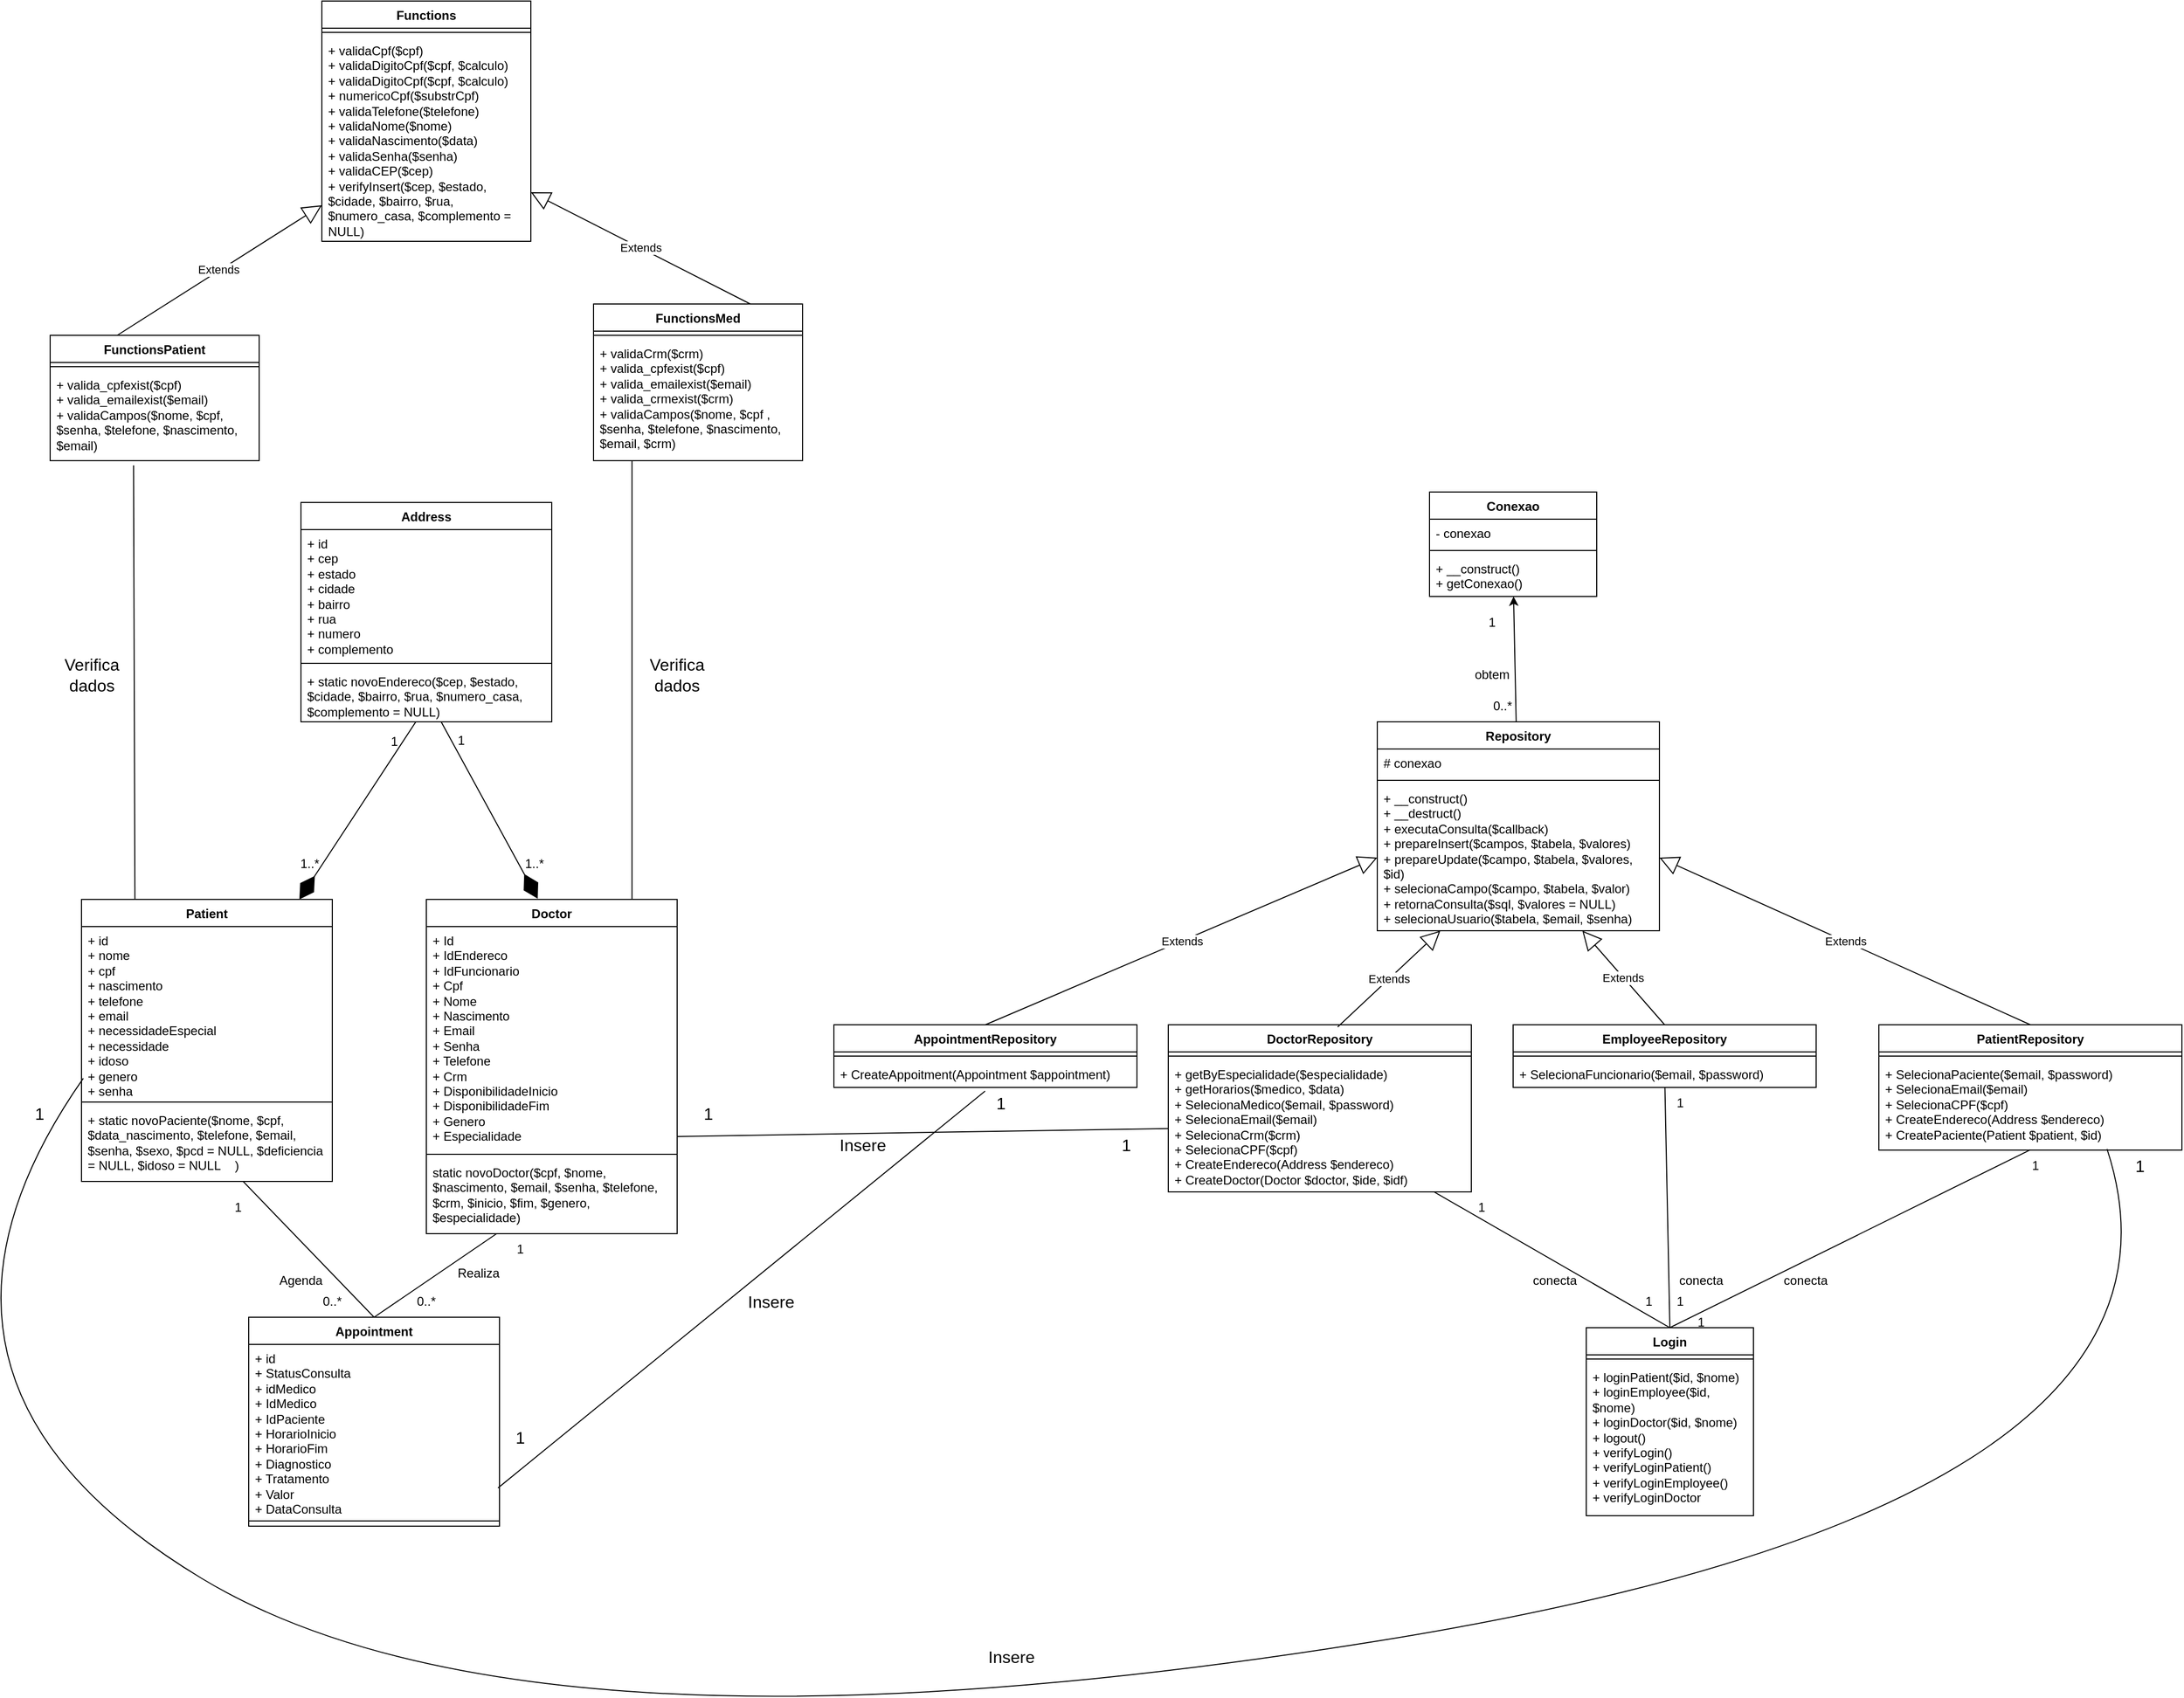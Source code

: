 <mxfile version="24.5.4" type="device">
  <diagram name="Página-1" id="TG7by3KHBy5GFRljhS72">
    <mxGraphModel dx="6633" dy="3576" grid="1" gridSize="10" guides="0" tooltips="1" connect="1" arrows="1" fold="1" page="1" pageScale="1" pageWidth="827" pageHeight="1169" math="0" shadow="0">
      <root>
        <mxCell id="0" />
        <mxCell id="1" parent="0" />
        <mxCell id="4RwAuD5VUIWNmplGEOjf-127" style="edgeStyle=none;rounded=0;orthogonalLoop=1;jettySize=auto;html=1;" parent="1" source="4RwAuD5VUIWNmplGEOjf-1" target="4RwAuD5VUIWNmplGEOjf-106" edge="1">
          <mxGeometry relative="1" as="geometry">
            <mxPoint x="-2040" y="-600" as="sourcePoint" />
          </mxGeometry>
        </mxCell>
        <mxCell id="4RwAuD5VUIWNmplGEOjf-1" value="Repository&lt;div&gt;&lt;br&gt;&lt;/div&gt;" style="swimlane;fontStyle=1;align=center;verticalAlign=top;childLayout=stackLayout;horizontal=1;startSize=26;horizontalStack=0;resizeParent=1;resizeParentMax=0;resizeLast=0;collapsible=1;marginBottom=0;whiteSpace=wrap;html=1;" parent="1" vertex="1">
          <mxGeometry x="-2170" y="-610" width="270" height="200" as="geometry" />
        </mxCell>
        <mxCell id="4RwAuD5VUIWNmplGEOjf-2" value="# conexao&lt;div&gt;&lt;br&gt;&lt;/div&gt;" style="text;strokeColor=none;fillColor=none;align=left;verticalAlign=top;spacingLeft=4;spacingRight=4;overflow=hidden;rotatable=0;points=[[0,0.5],[1,0.5]];portConstraint=eastwest;whiteSpace=wrap;html=1;" parent="4RwAuD5VUIWNmplGEOjf-1" vertex="1">
          <mxGeometry y="26" width="270" height="26" as="geometry" />
        </mxCell>
        <mxCell id="4RwAuD5VUIWNmplGEOjf-3" value="" style="line;strokeWidth=1;fillColor=none;align=left;verticalAlign=middle;spacingTop=-1;spacingLeft=3;spacingRight=3;rotatable=0;labelPosition=right;points=[];portConstraint=eastwest;strokeColor=inherit;" parent="4RwAuD5VUIWNmplGEOjf-1" vertex="1">
          <mxGeometry y="52" width="270" height="8" as="geometry" />
        </mxCell>
        <mxCell id="4RwAuD5VUIWNmplGEOjf-4" value="+ __construct()&lt;div&gt;+ __destruct()&lt;/div&gt;&lt;div&gt;+ executaConsulta($callback)&amp;nbsp;&lt;/div&gt;&lt;div&gt;+ prepareInsert($campos, $tabela, $valores)&lt;/div&gt;&lt;div&gt;+ prepareUpdate($campo, $tabela, $valores, $id)&lt;/div&gt;&lt;div&gt;+ selecionaCampo($campo, $tabela, $valor)&lt;/div&gt;&lt;div&gt;+ retornaConsulta($sql, $valores = NULL)&lt;/div&gt;&lt;div&gt;+ selecionaUsuario($tabela, $email, $senha)&lt;/div&gt;" style="text;strokeColor=none;fillColor=none;align=left;verticalAlign=top;spacingLeft=4;spacingRight=4;overflow=hidden;rotatable=0;points=[[0,0.5],[1,0.5]];portConstraint=eastwest;whiteSpace=wrap;html=1;" parent="4RwAuD5VUIWNmplGEOjf-1" vertex="1">
          <mxGeometry y="60" width="270" height="140" as="geometry" />
        </mxCell>
        <mxCell id="4RwAuD5VUIWNmplGEOjf-10" value="AppointmentRepository&lt;div&gt;&lt;br&gt;&lt;/div&gt;" style="swimlane;fontStyle=1;align=center;verticalAlign=top;childLayout=stackLayout;horizontal=1;startSize=26;horizontalStack=0;resizeParent=1;resizeParentMax=0;resizeLast=0;collapsible=1;marginBottom=0;whiteSpace=wrap;html=1;" parent="1" vertex="1">
          <mxGeometry x="-2690" y="-320" width="290" height="60" as="geometry" />
        </mxCell>
        <mxCell id="4RwAuD5VUIWNmplGEOjf-12" value="" style="line;strokeWidth=1;fillColor=none;align=left;verticalAlign=middle;spacingTop=-1;spacingLeft=3;spacingRight=3;rotatable=0;labelPosition=right;points=[];portConstraint=eastwest;strokeColor=inherit;" parent="4RwAuD5VUIWNmplGEOjf-10" vertex="1">
          <mxGeometry y="26" width="290" height="8" as="geometry" />
        </mxCell>
        <mxCell id="4RwAuD5VUIWNmplGEOjf-13" value="+ CreateAppoitment(Appointment $appointment)&lt;div&gt;&lt;br&gt;&lt;/div&gt;" style="text;strokeColor=none;fillColor=none;align=left;verticalAlign=top;spacingLeft=4;spacingRight=4;overflow=hidden;rotatable=0;points=[[0,0.5],[1,0.5]];portConstraint=eastwest;whiteSpace=wrap;html=1;" parent="4RwAuD5VUIWNmplGEOjf-10" vertex="1">
          <mxGeometry y="34" width="290" height="26" as="geometry" />
        </mxCell>
        <mxCell id="4RwAuD5VUIWNmplGEOjf-14" value="&lt;div&gt;DoctorRepository&lt;/div&gt;&lt;div&gt;&lt;br&gt;&lt;/div&gt;" style="swimlane;fontStyle=1;align=center;verticalAlign=top;childLayout=stackLayout;horizontal=1;startSize=26;horizontalStack=0;resizeParent=1;resizeParentMax=0;resizeLast=0;collapsible=1;marginBottom=0;whiteSpace=wrap;html=1;" parent="1" vertex="1">
          <mxGeometry x="-2370" y="-320" width="290" height="160" as="geometry" />
        </mxCell>
        <mxCell id="4RwAuD5VUIWNmplGEOjf-15" value="" style="line;strokeWidth=1;fillColor=none;align=left;verticalAlign=middle;spacingTop=-1;spacingLeft=3;spacingRight=3;rotatable=0;labelPosition=right;points=[];portConstraint=eastwest;strokeColor=inherit;" parent="4RwAuD5VUIWNmplGEOjf-14" vertex="1">
          <mxGeometry y="26" width="290" height="8" as="geometry" />
        </mxCell>
        <mxCell id="4RwAuD5VUIWNmplGEOjf-16" value="&lt;div&gt;+ getByEspecialidade($especialidade)&lt;/div&gt;&lt;div&gt;+ getHorarios($medico, $data)&lt;/div&gt;&lt;div&gt;+ SelecionaMedico($email, $password)&lt;/div&gt;&lt;div&gt;+ SelecionaEmail($email)&lt;/div&gt;&lt;div&gt;+ SelecionaCrm($crm)&lt;/div&gt;&lt;div&gt;+ SelecionaCPF($cpf)&lt;/div&gt;&lt;div&gt;+ CreateEndereco(Address $endereco)&lt;/div&gt;&lt;div&gt;+ CreateDoctor(Doctor $doctor, $ide, $idf)&lt;/div&gt;&lt;div&gt;&lt;br&gt;&lt;/div&gt;" style="text;strokeColor=none;fillColor=none;align=left;verticalAlign=top;spacingLeft=4;spacingRight=4;overflow=hidden;rotatable=0;points=[[0,0.5],[1,0.5]];portConstraint=eastwest;whiteSpace=wrap;html=1;" parent="4RwAuD5VUIWNmplGEOjf-14" vertex="1">
          <mxGeometry y="34" width="290" height="126" as="geometry" />
        </mxCell>
        <mxCell id="4RwAuD5VUIWNmplGEOjf-17" value="&lt;div&gt;EmployeeRepository&lt;/div&gt;&lt;div&gt;&lt;br&gt;&lt;/div&gt;" style="swimlane;fontStyle=1;align=center;verticalAlign=top;childLayout=stackLayout;horizontal=1;startSize=26;horizontalStack=0;resizeParent=1;resizeParentMax=0;resizeLast=0;collapsible=1;marginBottom=0;whiteSpace=wrap;html=1;" parent="1" vertex="1">
          <mxGeometry x="-2040" y="-320" width="290" height="60" as="geometry" />
        </mxCell>
        <mxCell id="4RwAuD5VUIWNmplGEOjf-18" value="" style="line;strokeWidth=1;fillColor=none;align=left;verticalAlign=middle;spacingTop=-1;spacingLeft=3;spacingRight=3;rotatable=0;labelPosition=right;points=[];portConstraint=eastwest;strokeColor=inherit;" parent="4RwAuD5VUIWNmplGEOjf-17" vertex="1">
          <mxGeometry y="26" width="290" height="8" as="geometry" />
        </mxCell>
        <mxCell id="4RwAuD5VUIWNmplGEOjf-19" value="&lt;div&gt;+ SelecionaFuncionario($email, $password)&lt;/div&gt;" style="text;strokeColor=none;fillColor=none;align=left;verticalAlign=top;spacingLeft=4;spacingRight=4;overflow=hidden;rotatable=0;points=[[0,0.5],[1,0.5]];portConstraint=eastwest;whiteSpace=wrap;html=1;" parent="4RwAuD5VUIWNmplGEOjf-17" vertex="1">
          <mxGeometry y="34" width="290" height="26" as="geometry" />
        </mxCell>
        <mxCell id="4RwAuD5VUIWNmplGEOjf-20" value="&lt;div&gt;PatientRepository&lt;/div&gt;" style="swimlane;fontStyle=1;align=center;verticalAlign=top;childLayout=stackLayout;horizontal=1;startSize=26;horizontalStack=0;resizeParent=1;resizeParentMax=0;resizeLast=0;collapsible=1;marginBottom=0;whiteSpace=wrap;html=1;" parent="1" vertex="1">
          <mxGeometry x="-1690" y="-320" width="290" height="120" as="geometry" />
        </mxCell>
        <mxCell id="4RwAuD5VUIWNmplGEOjf-21" value="" style="line;strokeWidth=1;fillColor=none;align=left;verticalAlign=middle;spacingTop=-1;spacingLeft=3;spacingRight=3;rotatable=0;labelPosition=right;points=[];portConstraint=eastwest;strokeColor=inherit;" parent="4RwAuD5VUIWNmplGEOjf-20" vertex="1">
          <mxGeometry y="26" width="290" height="8" as="geometry" />
        </mxCell>
        <mxCell id="4RwAuD5VUIWNmplGEOjf-22" value="&lt;div&gt;+ SelecionaPaciente($email, $password)&lt;/div&gt;&lt;div&gt;+ SelecionaEmail($email)&lt;/div&gt;&lt;div&gt;+ SelecionaCPF($cpf)&lt;/div&gt;&lt;div&gt;+ CreateEndereco(Address $endereco)&lt;/div&gt;&lt;div&gt;+ CreatePaciente(Patient $patient, $id)&lt;/div&gt;" style="text;strokeColor=none;fillColor=none;align=left;verticalAlign=top;spacingLeft=4;spacingRight=4;overflow=hidden;rotatable=0;points=[[0,0.5],[1,0.5]];portConstraint=eastwest;whiteSpace=wrap;html=1;" parent="4RwAuD5VUIWNmplGEOjf-20" vertex="1">
          <mxGeometry y="34" width="290" height="86" as="geometry" />
        </mxCell>
        <mxCell id="4RwAuD5VUIWNmplGEOjf-25" value="Extends" style="endArrow=block;endSize=16;endFill=0;html=1;rounded=0;entryX=0;entryY=0.5;entryDx=0;entryDy=0;exitX=0.5;exitY=0;exitDx=0;exitDy=0;" parent="1" source="4RwAuD5VUIWNmplGEOjf-10" target="4RwAuD5VUIWNmplGEOjf-4" edge="1">
          <mxGeometry width="160" relative="1" as="geometry">
            <mxPoint x="-3220" y="760" as="sourcePoint" />
            <mxPoint x="-3060" y="760" as="targetPoint" />
          </mxGeometry>
        </mxCell>
        <mxCell id="4RwAuD5VUIWNmplGEOjf-26" value="Extends" style="endArrow=block;endSize=16;endFill=0;html=1;rounded=0;exitX=0.559;exitY=0.013;exitDx=0;exitDy=0;exitPerimeter=0;" parent="1" source="4RwAuD5VUIWNmplGEOjf-14" target="4RwAuD5VUIWNmplGEOjf-4" edge="1">
          <mxGeometry width="160" relative="1" as="geometry">
            <mxPoint x="-2880" y="760" as="sourcePoint" />
            <mxPoint x="-2505" y="620" as="targetPoint" />
          </mxGeometry>
        </mxCell>
        <mxCell id="4RwAuD5VUIWNmplGEOjf-28" value="Extends" style="endArrow=block;endSize=16;endFill=0;html=1;rounded=0;exitX=0.5;exitY=0;exitDx=0;exitDy=0;" parent="1" source="4RwAuD5VUIWNmplGEOjf-17" target="4RwAuD5VUIWNmplGEOjf-4" edge="1">
          <mxGeometry width="160" relative="1" as="geometry">
            <mxPoint x="-1908.684" y="-320" as="sourcePoint" />
            <mxPoint x="-1792" y="-392" as="targetPoint" />
          </mxGeometry>
        </mxCell>
        <mxCell id="4RwAuD5VUIWNmplGEOjf-29" value="Extends" style="endArrow=block;endSize=16;endFill=0;html=1;rounded=0;exitX=0.5;exitY=0;exitDx=0;exitDy=0;entryX=1;entryY=0.5;entryDx=0;entryDy=0;" parent="1" source="4RwAuD5VUIWNmplGEOjf-20" target="4RwAuD5VUIWNmplGEOjf-4" edge="1">
          <mxGeometry width="160" relative="1" as="geometry">
            <mxPoint x="-2198" y="770" as="sourcePoint" />
            <mxPoint x="-2260" y="700" as="targetPoint" />
          </mxGeometry>
        </mxCell>
        <mxCell id="4RwAuD5VUIWNmplGEOjf-35" value="Address&lt;div&gt;&lt;br&gt;&lt;/div&gt;" style="swimlane;fontStyle=1;align=center;verticalAlign=top;childLayout=stackLayout;horizontal=1;startSize=26;horizontalStack=0;resizeParent=1;resizeParentMax=0;resizeLast=0;collapsible=1;marginBottom=0;whiteSpace=wrap;html=1;" parent="1" vertex="1">
          <mxGeometry x="-3200" y="-820" width="240" height="210" as="geometry" />
        </mxCell>
        <mxCell id="4RwAuD5VUIWNmplGEOjf-36" value="+ id&lt;div&gt;+ cep&lt;/div&gt;&lt;div&gt;+ estado&lt;/div&gt;&lt;div&gt;+ cidade&lt;/div&gt;&lt;div&gt;+ bairro&lt;/div&gt;&lt;div&gt;+ rua&lt;/div&gt;&lt;div&gt;+ numero&lt;/div&gt;&lt;div&gt;+ complemento&lt;/div&gt;" style="text;strokeColor=none;fillColor=none;align=left;verticalAlign=top;spacingLeft=4;spacingRight=4;overflow=hidden;rotatable=0;points=[[0,0.5],[1,0.5]];portConstraint=eastwest;whiteSpace=wrap;html=1;" parent="4RwAuD5VUIWNmplGEOjf-35" vertex="1">
          <mxGeometry y="26" width="240" height="124" as="geometry" />
        </mxCell>
        <mxCell id="4RwAuD5VUIWNmplGEOjf-37" value="" style="line;strokeWidth=1;fillColor=none;align=left;verticalAlign=middle;spacingTop=-1;spacingLeft=3;spacingRight=3;rotatable=0;labelPosition=right;points=[];portConstraint=eastwest;strokeColor=inherit;" parent="4RwAuD5VUIWNmplGEOjf-35" vertex="1">
          <mxGeometry y="150" width="240" height="8" as="geometry" />
        </mxCell>
        <mxCell id="4RwAuD5VUIWNmplGEOjf-38" value="+ static novoEndereco($cep, $estado, $cidade, $bairro, $rua, $numero_casa, $complemento = NULL)" style="text;strokeColor=none;fillColor=none;align=left;verticalAlign=top;spacingLeft=4;spacingRight=4;overflow=hidden;rotatable=0;points=[[0,0.5],[1,0.5]];portConstraint=eastwest;whiteSpace=wrap;html=1;" parent="4RwAuD5VUIWNmplGEOjf-35" vertex="1">
          <mxGeometry y="158" width="240" height="52" as="geometry" />
        </mxCell>
        <mxCell id="4RwAuD5VUIWNmplGEOjf-39" value="Appointment&lt;div&gt;&lt;br&gt;&lt;/div&gt;" style="swimlane;fontStyle=1;align=center;verticalAlign=top;childLayout=stackLayout;horizontal=1;startSize=26;horizontalStack=0;resizeParent=1;resizeParentMax=0;resizeLast=0;collapsible=1;marginBottom=0;whiteSpace=wrap;html=1;" parent="1" vertex="1">
          <mxGeometry x="-3250" y="-40" width="240" height="200" as="geometry" />
        </mxCell>
        <mxCell id="4RwAuD5VUIWNmplGEOjf-40" value="+ id&lt;div&gt;+ StatusConsulta&lt;/div&gt;&lt;div&gt;+ idMedico&lt;/div&gt;&lt;div&gt;+ IdMedico&lt;/div&gt;&lt;div&gt;+ IdPaciente&lt;/div&gt;&lt;div&gt;+ HorarioInicio&lt;/div&gt;&lt;div&gt;+ HorarioFim&lt;/div&gt;&lt;div&gt;+ Diagnostico&lt;/div&gt;&lt;div&gt;+ Tratamento&lt;/div&gt;&lt;div&gt;+ Valor&lt;/div&gt;&lt;div&gt;+ DataConsulta&lt;/div&gt;" style="text;strokeColor=none;fillColor=none;align=left;verticalAlign=top;spacingLeft=4;spacingRight=4;overflow=hidden;rotatable=0;points=[[0,0.5],[1,0.5]];portConstraint=eastwest;whiteSpace=wrap;html=1;" parent="4RwAuD5VUIWNmplGEOjf-39" vertex="1">
          <mxGeometry y="26" width="240" height="164" as="geometry" />
        </mxCell>
        <mxCell id="4RwAuD5VUIWNmplGEOjf-41" value="" style="line;strokeWidth=1;fillColor=none;align=left;verticalAlign=middle;spacingTop=-1;spacingLeft=3;spacingRight=3;rotatable=0;labelPosition=right;points=[];portConstraint=eastwest;strokeColor=inherit;" parent="4RwAuD5VUIWNmplGEOjf-39" vertex="1">
          <mxGeometry y="190" width="240" height="10" as="geometry" />
        </mxCell>
        <mxCell id="4RwAuD5VUIWNmplGEOjf-51" value="&lt;div&gt;Doctor&lt;/div&gt;" style="swimlane;fontStyle=1;align=center;verticalAlign=top;childLayout=stackLayout;horizontal=1;startSize=26;horizontalStack=0;resizeParent=1;resizeParentMax=0;resizeLast=0;collapsible=1;marginBottom=0;whiteSpace=wrap;html=1;" parent="1" vertex="1">
          <mxGeometry x="-3080" y="-440" width="240" height="320" as="geometry" />
        </mxCell>
        <mxCell id="4RwAuD5VUIWNmplGEOjf-52" value="&lt;div&gt;+ Id&lt;/div&gt;&lt;div&gt;+ IdEndereco&lt;/div&gt;&lt;div&gt;+ IdFuncionario&lt;/div&gt;&lt;div&gt;+ Cpf&lt;/div&gt;&lt;div&gt;+ Nome&lt;/div&gt;&lt;div&gt;+ Nascimento&lt;/div&gt;&lt;div&gt;+ Email&lt;/div&gt;&lt;div&gt;+ Senha&lt;/div&gt;&lt;div&gt;+ Telefone&lt;/div&gt;&lt;div&gt;+ Crm&lt;/div&gt;&lt;div&gt;+ DisponibilidadeInicio&lt;/div&gt;&lt;div&gt;+ DisponibilidadeFim&lt;/div&gt;&lt;div&gt;+ Genero&lt;/div&gt;&lt;div&gt;+ Especialidade&lt;/div&gt;" style="text;strokeColor=none;fillColor=none;align=left;verticalAlign=top;spacingLeft=4;spacingRight=4;overflow=hidden;rotatable=0;points=[[0,0.5],[1,0.5]];portConstraint=eastwest;whiteSpace=wrap;html=1;" parent="4RwAuD5VUIWNmplGEOjf-51" vertex="1">
          <mxGeometry y="26" width="240" height="214" as="geometry" />
        </mxCell>
        <mxCell id="4RwAuD5VUIWNmplGEOjf-53" value="" style="line;strokeWidth=1;fillColor=none;align=left;verticalAlign=middle;spacingTop=-1;spacingLeft=3;spacingRight=3;rotatable=0;labelPosition=right;points=[];portConstraint=eastwest;strokeColor=inherit;" parent="4RwAuD5VUIWNmplGEOjf-51" vertex="1">
          <mxGeometry y="240" width="240" height="8" as="geometry" />
        </mxCell>
        <mxCell id="4RwAuD5VUIWNmplGEOjf-54" value="static novoDoctor($cpf, $nome, $nascimento, $email, $senha, $telefone, $crm, $inicio, $fim, $genero, $especialidade)" style="text;strokeColor=none;fillColor=none;align=left;verticalAlign=top;spacingLeft=4;spacingRight=4;overflow=hidden;rotatable=0;points=[[0,0.5],[1,0.5]];portConstraint=eastwest;whiteSpace=wrap;html=1;" parent="4RwAuD5VUIWNmplGEOjf-51" vertex="1">
          <mxGeometry y="248" width="240" height="72" as="geometry" />
        </mxCell>
        <mxCell id="4RwAuD5VUIWNmplGEOjf-55" value="Functions&lt;div&gt;&lt;br&gt;&lt;/div&gt;" style="swimlane;fontStyle=1;align=center;verticalAlign=top;childLayout=stackLayout;horizontal=1;startSize=26;horizontalStack=0;resizeParent=1;resizeParentMax=0;resizeLast=0;collapsible=1;marginBottom=0;whiteSpace=wrap;html=1;" parent="1" vertex="1">
          <mxGeometry x="-3180" y="-1300" width="200" height="230" as="geometry" />
        </mxCell>
        <mxCell id="4RwAuD5VUIWNmplGEOjf-57" value="" style="line;strokeWidth=1;fillColor=none;align=left;verticalAlign=middle;spacingTop=-1;spacingLeft=3;spacingRight=3;rotatable=0;labelPosition=right;points=[];portConstraint=eastwest;strokeColor=inherit;" parent="4RwAuD5VUIWNmplGEOjf-55" vertex="1">
          <mxGeometry y="26" width="200" height="8" as="geometry" />
        </mxCell>
        <mxCell id="4RwAuD5VUIWNmplGEOjf-58" value="+ validaCpf($cpf)&lt;div&gt;+ validaDigitoCpf($cpf, $calculo)&lt;/div&gt;&lt;div&gt;+ validaDigitoCpf($cpf, $calculo)&lt;/div&gt;&lt;div&gt;+ numericoCpf($substrCpf)&lt;/div&gt;&lt;div&gt;+ validaTelefone($telefone)&lt;/div&gt;&lt;div&gt;+ validaNome($nome)&lt;/div&gt;&lt;div&gt;+ validaNascimento($data)&lt;/div&gt;&lt;div&gt;+ validaSenha($senha)&lt;/div&gt;&lt;div&gt;+ validaCEP($cep)&lt;/div&gt;&lt;div&gt;+ verifyInsert($cep, $estado, $cidade, $bairro, $rua, $numero_casa, $complemento = NULL)&lt;/div&gt;" style="text;strokeColor=none;fillColor=none;align=left;verticalAlign=top;spacingLeft=4;spacingRight=4;overflow=hidden;rotatable=0;points=[[0,0.5],[1,0.5]];portConstraint=eastwest;whiteSpace=wrap;html=1;" parent="4RwAuD5VUIWNmplGEOjf-55" vertex="1">
          <mxGeometry y="34" width="200" height="196" as="geometry" />
        </mxCell>
        <mxCell id="4RwAuD5VUIWNmplGEOjf-59" value="FunctionsMed&lt;div&gt;&lt;br&gt;&lt;/div&gt;" style="swimlane;fontStyle=1;align=center;verticalAlign=top;childLayout=stackLayout;horizontal=1;startSize=26;horizontalStack=0;resizeParent=1;resizeParentMax=0;resizeLast=0;collapsible=1;marginBottom=0;whiteSpace=wrap;html=1;" parent="1" vertex="1">
          <mxGeometry x="-2920" y="-1010" width="200" height="150" as="geometry" />
        </mxCell>
        <mxCell id="4RwAuD5VUIWNmplGEOjf-60" value="" style="line;strokeWidth=1;fillColor=none;align=left;verticalAlign=middle;spacingTop=-1;spacingLeft=3;spacingRight=3;rotatable=0;labelPosition=right;points=[];portConstraint=eastwest;strokeColor=inherit;" parent="4RwAuD5VUIWNmplGEOjf-59" vertex="1">
          <mxGeometry y="26" width="200" height="8" as="geometry" />
        </mxCell>
        <mxCell id="4RwAuD5VUIWNmplGEOjf-61" value="+ validaCrm($crm)&lt;div&gt;+ valida_cpfexist($cpf)&lt;/div&gt;&lt;div&gt;+ valida_emailexist($email)&lt;/div&gt;&lt;div&gt;+ valida_crmexist($crm)&lt;/div&gt;&lt;div&gt;+ validaCampos($nome, $cpf , $senha, $telefone, $nascimento, $email, $crm)&lt;/div&gt;" style="text;strokeColor=none;fillColor=none;align=left;verticalAlign=top;spacingLeft=4;spacingRight=4;overflow=hidden;rotatable=0;points=[[0,0.5],[1,0.5]];portConstraint=eastwest;whiteSpace=wrap;html=1;" parent="4RwAuD5VUIWNmplGEOjf-59" vertex="1">
          <mxGeometry y="34" width="200" height="116" as="geometry" />
        </mxCell>
        <mxCell id="4RwAuD5VUIWNmplGEOjf-62" value="&lt;div&gt;FunctionsPatient&lt;/div&gt;&lt;div&gt;&lt;br&gt;&lt;/div&gt;" style="swimlane;fontStyle=1;align=center;verticalAlign=top;childLayout=stackLayout;horizontal=1;startSize=26;horizontalStack=0;resizeParent=1;resizeParentMax=0;resizeLast=0;collapsible=1;marginBottom=0;whiteSpace=wrap;html=1;" parent="1" vertex="1">
          <mxGeometry x="-3440" y="-980" width="200" height="120" as="geometry" />
        </mxCell>
        <mxCell id="4RwAuD5VUIWNmplGEOjf-63" value="" style="line;strokeWidth=1;fillColor=none;align=left;verticalAlign=middle;spacingTop=-1;spacingLeft=3;spacingRight=3;rotatable=0;labelPosition=right;points=[];portConstraint=eastwest;strokeColor=inherit;" parent="4RwAuD5VUIWNmplGEOjf-62" vertex="1">
          <mxGeometry y="26" width="200" height="8" as="geometry" />
        </mxCell>
        <mxCell id="4RwAuD5VUIWNmplGEOjf-64" value="+ valida_cpfexist($cpf)&lt;div&gt;+ valida_emailexist($email)&lt;/div&gt;&lt;div&gt;+ validaCampos($nome, $cpf, $senha, $telefone, $nascimento, $email)&lt;/div&gt;" style="text;strokeColor=none;fillColor=none;align=left;verticalAlign=top;spacingLeft=4;spacingRight=4;overflow=hidden;rotatable=0;points=[[0,0.5],[1,0.5]];portConstraint=eastwest;whiteSpace=wrap;html=1;" parent="4RwAuD5VUIWNmplGEOjf-62" vertex="1">
          <mxGeometry y="34" width="200" height="86" as="geometry" />
        </mxCell>
        <mxCell id="4RwAuD5VUIWNmplGEOjf-65" value="Extends" style="endArrow=block;endSize=16;endFill=0;html=1;rounded=0;exitX=0.75;exitY=0;exitDx=0;exitDy=0;" parent="1" source="4RwAuD5VUIWNmplGEOjf-59" target="4RwAuD5VUIWNmplGEOjf-58" edge="1">
          <mxGeometry width="160" relative="1" as="geometry">
            <mxPoint x="-2060" y="-70" as="sourcePoint" />
            <mxPoint x="-2940" y="-1190" as="targetPoint" />
          </mxGeometry>
        </mxCell>
        <mxCell id="4RwAuD5VUIWNmplGEOjf-66" value="Extends" style="endArrow=block;endSize=16;endFill=0;html=1;rounded=0;exitX=0.321;exitY=0;exitDx=0;exitDy=0;exitPerimeter=0;" parent="1" source="4RwAuD5VUIWNmplGEOjf-62" target="4RwAuD5VUIWNmplGEOjf-58" edge="1">
          <mxGeometry x="-0.003" y="1" width="160" relative="1" as="geometry">
            <mxPoint x="-1810" y="-90" as="sourcePoint" />
            <mxPoint x="-1856" y="-140" as="targetPoint" />
            <mxPoint as="offset" />
          </mxGeometry>
        </mxCell>
        <mxCell id="4RwAuD5VUIWNmplGEOjf-67" value="Login&lt;div&gt;&lt;br&gt;&lt;/div&gt;" style="swimlane;fontStyle=1;align=center;verticalAlign=top;childLayout=stackLayout;horizontal=1;startSize=26;horizontalStack=0;resizeParent=1;resizeParentMax=0;resizeLast=0;collapsible=1;marginBottom=0;whiteSpace=wrap;html=1;" parent="1" vertex="1">
          <mxGeometry x="-1970" y="-30" width="160" height="180" as="geometry" />
        </mxCell>
        <mxCell id="4RwAuD5VUIWNmplGEOjf-69" value="" style="line;strokeWidth=1;fillColor=none;align=left;verticalAlign=middle;spacingTop=-1;spacingLeft=3;spacingRight=3;rotatable=0;labelPosition=right;points=[];portConstraint=eastwest;strokeColor=inherit;" parent="4RwAuD5VUIWNmplGEOjf-67" vertex="1">
          <mxGeometry y="26" width="160" height="8" as="geometry" />
        </mxCell>
        <mxCell id="4RwAuD5VUIWNmplGEOjf-70" value="+ loginPatient($id, $nome)&lt;div&gt;+ loginEmployee($id, $nome)&lt;/div&gt;&lt;div&gt;+ loginDoctor($id, $nome)&lt;/div&gt;&lt;div&gt;+ logout()&lt;/div&gt;&lt;div&gt;+ verifyLogin()&lt;/div&gt;&lt;div&gt;+ verifyLoginPatient()&lt;/div&gt;&lt;div&gt;+ verifyLoginEmployee()&lt;/div&gt;&lt;div&gt;+ verifyLoginDoctor&lt;/div&gt;" style="text;strokeColor=none;fillColor=none;align=left;verticalAlign=top;spacingLeft=4;spacingRight=4;overflow=hidden;rotatable=0;points=[[0,0.5],[1,0.5]];portConstraint=eastwest;whiteSpace=wrap;html=1;" parent="4RwAuD5VUIWNmplGEOjf-67" vertex="1">
          <mxGeometry y="34" width="160" height="146" as="geometry" />
        </mxCell>
        <mxCell id="4RwAuD5VUIWNmplGEOjf-72" value="&lt;div&gt;Patient&lt;/div&gt;" style="swimlane;fontStyle=1;align=center;verticalAlign=top;childLayout=stackLayout;horizontal=1;startSize=26;horizontalStack=0;resizeParent=1;resizeParentMax=0;resizeLast=0;collapsible=1;marginBottom=0;whiteSpace=wrap;html=1;" parent="1" vertex="1">
          <mxGeometry x="-3410" y="-440" width="240" height="270" as="geometry" />
        </mxCell>
        <mxCell id="4RwAuD5VUIWNmplGEOjf-73" value="+ id&lt;div&gt;+ nome&lt;/div&gt;&lt;div&gt;+ cpf&lt;/div&gt;&lt;div&gt;+ nascimento&lt;/div&gt;&lt;div&gt;+ telefone&lt;/div&gt;&lt;div&gt;+ email&lt;/div&gt;&lt;div&gt;+ necessidadeEspecial&lt;/div&gt;&lt;div&gt;+ necessidade&lt;/div&gt;&lt;div&gt;+ idoso&lt;/div&gt;&lt;div&gt;+ genero&lt;/div&gt;&lt;div&gt;+ senha&lt;/div&gt;" style="text;strokeColor=none;fillColor=none;align=left;verticalAlign=top;spacingLeft=4;spacingRight=4;overflow=hidden;rotatable=0;points=[[0,0.5],[1,0.5]];portConstraint=eastwest;whiteSpace=wrap;html=1;" parent="4RwAuD5VUIWNmplGEOjf-72" vertex="1">
          <mxGeometry y="26" width="240" height="164" as="geometry" />
        </mxCell>
        <mxCell id="4RwAuD5VUIWNmplGEOjf-74" value="" style="line;strokeWidth=1;fillColor=none;align=left;verticalAlign=middle;spacingTop=-1;spacingLeft=3;spacingRight=3;rotatable=0;labelPosition=right;points=[];portConstraint=eastwest;strokeColor=inherit;" parent="4RwAuD5VUIWNmplGEOjf-72" vertex="1">
          <mxGeometry y="190" width="240" height="8" as="geometry" />
        </mxCell>
        <mxCell id="4RwAuD5VUIWNmplGEOjf-75" value="+ static novoPaciente($nome, $cpf, $data_nascimento, $telefone, $email, $senha, $sexo, $pcd = NULL, $deficiencia = NULL, $idoso = NULL&amp;nbsp; &amp;nbsp; )" style="text;strokeColor=none;fillColor=none;align=left;verticalAlign=top;spacingLeft=4;spacingRight=4;overflow=hidden;rotatable=0;points=[[0,0.5],[1,0.5]];portConstraint=eastwest;whiteSpace=wrap;html=1;" parent="4RwAuD5VUIWNmplGEOjf-72" vertex="1">
          <mxGeometry y="198" width="240" height="72" as="geometry" />
        </mxCell>
        <mxCell id="4RwAuD5VUIWNmplGEOjf-91" value="" style="endArrow=diamondThin;endFill=1;endSize=24;html=1;rounded=0;exitX=0.458;exitY=1;exitDx=0;exitDy=0;exitPerimeter=0;" parent="1" source="4RwAuD5VUIWNmplGEOjf-38" target="4RwAuD5VUIWNmplGEOjf-72" edge="1">
          <mxGeometry width="160" relative="1" as="geometry">
            <mxPoint x="-3080" y="-510" as="sourcePoint" />
            <mxPoint x="-2920" y="-510" as="targetPoint" />
          </mxGeometry>
        </mxCell>
        <mxCell id="4RwAuD5VUIWNmplGEOjf-93" value="" style="endArrow=diamondThin;endFill=1;endSize=24;html=1;rounded=0;entryX=0.444;entryY=-0.002;entryDx=0;entryDy=0;entryPerimeter=0;" parent="1" source="4RwAuD5VUIWNmplGEOjf-38" target="4RwAuD5VUIWNmplGEOjf-51" edge="1">
          <mxGeometry width="160" relative="1" as="geometry">
            <mxPoint x="-2882" y="-630" as="sourcePoint" />
            <mxPoint x="-3010" y="-460" as="targetPoint" />
          </mxGeometry>
        </mxCell>
        <mxCell id="4RwAuD5VUIWNmplGEOjf-103" value="Conexao" style="swimlane;fontStyle=1;align=center;verticalAlign=top;childLayout=stackLayout;horizontal=1;startSize=26;horizontalStack=0;resizeParent=1;resizeParentMax=0;resizeLast=0;collapsible=1;marginBottom=0;whiteSpace=wrap;html=1;" parent="1" vertex="1">
          <mxGeometry x="-2120" y="-830" width="160" height="100" as="geometry" />
        </mxCell>
        <mxCell id="4RwAuD5VUIWNmplGEOjf-104" value="- conexao" style="text;strokeColor=none;fillColor=none;align=left;verticalAlign=top;spacingLeft=4;spacingRight=4;overflow=hidden;rotatable=0;points=[[0,0.5],[1,0.5]];portConstraint=eastwest;whiteSpace=wrap;html=1;" parent="4RwAuD5VUIWNmplGEOjf-103" vertex="1">
          <mxGeometry y="26" width="160" height="26" as="geometry" />
        </mxCell>
        <mxCell id="4RwAuD5VUIWNmplGEOjf-105" value="" style="line;strokeWidth=1;fillColor=none;align=left;verticalAlign=middle;spacingTop=-1;spacingLeft=3;spacingRight=3;rotatable=0;labelPosition=right;points=[];portConstraint=eastwest;strokeColor=inherit;" parent="4RwAuD5VUIWNmplGEOjf-103" vertex="1">
          <mxGeometry y="52" width="160" height="8" as="geometry" />
        </mxCell>
        <mxCell id="4RwAuD5VUIWNmplGEOjf-106" value="+ __construct()&lt;div&gt;+ getConexao()&lt;/div&gt;" style="text;strokeColor=none;fillColor=none;align=left;verticalAlign=top;spacingLeft=4;spacingRight=4;overflow=hidden;rotatable=0;points=[[0,0.5],[1,0.5]];portConstraint=eastwest;whiteSpace=wrap;html=1;" parent="4RwAuD5VUIWNmplGEOjf-103" vertex="1">
          <mxGeometry y="60" width="160" height="40" as="geometry" />
        </mxCell>
        <mxCell id="4RwAuD5VUIWNmplGEOjf-107" value="1" style="text;html=1;align=center;verticalAlign=middle;resizable=0;points=[];autosize=1;strokeColor=none;fillColor=none;" parent="1" vertex="1">
          <mxGeometry x="-3126" y="-606" width="30" height="30" as="geometry" />
        </mxCell>
        <mxCell id="4RwAuD5VUIWNmplGEOjf-109" value="1" style="text;html=1;align=center;verticalAlign=middle;resizable=0;points=[];autosize=1;strokeColor=none;fillColor=none;" parent="1" vertex="1">
          <mxGeometry x="-3062" y="-607" width="30" height="30" as="geometry" />
        </mxCell>
        <mxCell id="4RwAuD5VUIWNmplGEOjf-110" value="1..*" style="text;html=1;align=center;verticalAlign=middle;resizable=0;points=[];autosize=1;strokeColor=none;fillColor=none;" parent="1" vertex="1">
          <mxGeometry x="-2997" y="-489" width="40" height="30" as="geometry" />
        </mxCell>
        <mxCell id="4RwAuD5VUIWNmplGEOjf-111" value="1..*" style="text;html=1;align=center;verticalAlign=middle;resizable=0;points=[];autosize=1;strokeColor=none;fillColor=none;" parent="1" vertex="1">
          <mxGeometry x="-3212" y="-489" width="40" height="30" as="geometry" />
        </mxCell>
        <mxCell id="4RwAuD5VUIWNmplGEOjf-115" value="" style="endArrow=none;html=1;rounded=0;exitX=0.5;exitY=0;exitDx=0;exitDy=0;" parent="1" source="4RwAuD5VUIWNmplGEOjf-39" target="4RwAuD5VUIWNmplGEOjf-75" edge="1">
          <mxGeometry width="50" height="50" relative="1" as="geometry">
            <mxPoint x="-3330" y="-80" as="sourcePoint" />
            <mxPoint x="-3280" y="-130" as="targetPoint" />
          </mxGeometry>
        </mxCell>
        <mxCell id="4RwAuD5VUIWNmplGEOjf-116" value="" style="endArrow=none;html=1;rounded=0;exitX=0.5;exitY=0;exitDx=0;exitDy=0;" parent="1" source="4RwAuD5VUIWNmplGEOjf-39" target="4RwAuD5VUIWNmplGEOjf-54" edge="1">
          <mxGeometry width="50" height="50" relative="1" as="geometry">
            <mxPoint x="-3000" y="-70" as="sourcePoint" />
            <mxPoint x="-2950" y="-120" as="targetPoint" />
          </mxGeometry>
        </mxCell>
        <mxCell id="4RwAuD5VUIWNmplGEOjf-118" value="Agenda" style="text;html=1;align=center;verticalAlign=middle;whiteSpace=wrap;rounded=0;" parent="1" vertex="1">
          <mxGeometry x="-3230" y="-90" width="60" height="30" as="geometry" />
        </mxCell>
        <mxCell id="4RwAuD5VUIWNmplGEOjf-120" value="Realiza&lt;div&gt;&lt;br&gt;&lt;/div&gt;" style="text;html=1;align=center;verticalAlign=middle;whiteSpace=wrap;rounded=0;" parent="1" vertex="1">
          <mxGeometry x="-3060" y="-90" width="60" height="30" as="geometry" />
        </mxCell>
        <mxCell id="4RwAuD5VUIWNmplGEOjf-121" value="1" style="text;html=1;align=center;verticalAlign=middle;whiteSpace=wrap;rounded=0;" parent="1" vertex="1">
          <mxGeometry x="-3290" y="-160" width="60" height="30" as="geometry" />
        </mxCell>
        <mxCell id="4RwAuD5VUIWNmplGEOjf-122" value="1" style="text;html=1;align=center;verticalAlign=middle;whiteSpace=wrap;rounded=0;" parent="1" vertex="1">
          <mxGeometry x="-3020" y="-120" width="60" height="30" as="geometry" />
        </mxCell>
        <mxCell id="4RwAuD5VUIWNmplGEOjf-123" value="0..*" style="text;html=1;align=center;verticalAlign=middle;whiteSpace=wrap;rounded=0;" parent="1" vertex="1">
          <mxGeometry x="-3200" y="-70" width="60" height="30" as="geometry" />
        </mxCell>
        <mxCell id="4RwAuD5VUIWNmplGEOjf-125" value="0..*" style="text;html=1;align=center;verticalAlign=middle;whiteSpace=wrap;rounded=0;" parent="1" vertex="1">
          <mxGeometry x="-3110" y="-70" width="60" height="30" as="geometry" />
        </mxCell>
        <mxCell id="4RwAuD5VUIWNmplGEOjf-128" value="obtem" style="text;html=1;align=center;verticalAlign=middle;whiteSpace=wrap;rounded=0;" parent="1" vertex="1">
          <mxGeometry x="-2090" y="-670" width="60" height="30" as="geometry" />
        </mxCell>
        <mxCell id="4RwAuD5VUIWNmplGEOjf-129" value="1" style="text;html=1;align=center;verticalAlign=middle;whiteSpace=wrap;rounded=0;" parent="1" vertex="1">
          <mxGeometry x="-2090" y="-720" width="60" height="30" as="geometry" />
        </mxCell>
        <mxCell id="4RwAuD5VUIWNmplGEOjf-131" value="0..*" style="text;html=1;align=center;verticalAlign=middle;whiteSpace=wrap;rounded=0;" parent="1" vertex="1">
          <mxGeometry x="-2080" y="-640" width="60" height="30" as="geometry" />
        </mxCell>
        <mxCell id="4RwAuD5VUIWNmplGEOjf-133" value="" style="endArrow=none;html=1;rounded=0;exitX=0.5;exitY=0;exitDx=0;exitDy=0;" parent="1" source="4RwAuD5VUIWNmplGEOjf-67" target="4RwAuD5VUIWNmplGEOjf-16" edge="1">
          <mxGeometry width="50" height="50" relative="1" as="geometry">
            <mxPoint x="-2010" y="-160" as="sourcePoint" />
            <mxPoint x="-1960" y="-210" as="targetPoint" />
          </mxGeometry>
        </mxCell>
        <mxCell id="4RwAuD5VUIWNmplGEOjf-134" value="" style="endArrow=none;html=1;rounded=0;exitX=0.5;exitY=0;exitDx=0;exitDy=0;" parent="1" source="4RwAuD5VUIWNmplGEOjf-67" target="4RwAuD5VUIWNmplGEOjf-19" edge="1">
          <mxGeometry width="50" height="50" relative="1" as="geometry">
            <mxPoint x="-1690" y="-90" as="sourcePoint" />
            <mxPoint x="-1885.267" y="-260" as="targetPoint" />
          </mxGeometry>
        </mxCell>
        <mxCell id="4RwAuD5VUIWNmplGEOjf-135" value="" style="endArrow=none;html=1;rounded=0;entryX=0.5;entryY=0.996;entryDx=0;entryDy=0;entryPerimeter=0;exitX=0.5;exitY=0;exitDx=0;exitDy=0;" parent="1" source="4RwAuD5VUIWNmplGEOjf-67" target="4RwAuD5VUIWNmplGEOjf-22" edge="1">
          <mxGeometry width="50" height="50" relative="1" as="geometry">
            <mxPoint x="-1880" y="-20" as="sourcePoint" />
            <mxPoint x="-1875" y="-250" as="targetPoint" />
          </mxGeometry>
        </mxCell>
        <mxCell id="4RwAuD5VUIWNmplGEOjf-136" value="conecta" style="text;html=1;align=center;verticalAlign=middle;whiteSpace=wrap;rounded=0;" parent="1" vertex="1">
          <mxGeometry x="-2030" y="-90" width="60" height="30" as="geometry" />
        </mxCell>
        <mxCell id="4RwAuD5VUIWNmplGEOjf-137" value="conecta" style="text;html=1;align=center;verticalAlign=middle;whiteSpace=wrap;rounded=0;" parent="1" vertex="1">
          <mxGeometry x="-1890" y="-90" width="60" height="30" as="geometry" />
        </mxCell>
        <mxCell id="4RwAuD5VUIWNmplGEOjf-138" value="conecta" style="text;html=1;align=center;verticalAlign=middle;whiteSpace=wrap;rounded=0;" parent="1" vertex="1">
          <mxGeometry x="-1790" y="-90" width="60" height="30" as="geometry" />
        </mxCell>
        <mxCell id="4RwAuD5VUIWNmplGEOjf-139" value="1" style="text;html=1;align=center;verticalAlign=middle;whiteSpace=wrap;rounded=0;" parent="1" vertex="1">
          <mxGeometry x="-2100" y="-160" width="60" height="30" as="geometry" />
        </mxCell>
        <mxCell id="4RwAuD5VUIWNmplGEOjf-140" value="1" style="text;html=1;align=center;verticalAlign=middle;whiteSpace=wrap;rounded=0;" parent="1" vertex="1">
          <mxGeometry x="-1940" y="-70" width="60" height="30" as="geometry" />
        </mxCell>
        <mxCell id="4RwAuD5VUIWNmplGEOjf-141" value="1" style="text;html=1;align=center;verticalAlign=middle;whiteSpace=wrap;rounded=0;" parent="1" vertex="1">
          <mxGeometry x="-1910" y="-260" width="60" height="30" as="geometry" />
        </mxCell>
        <mxCell id="4RwAuD5VUIWNmplGEOjf-142" value="1" style="text;html=1;align=center;verticalAlign=middle;whiteSpace=wrap;rounded=0;" parent="1" vertex="1">
          <mxGeometry x="-1910" y="-70" width="60" height="30" as="geometry" />
        </mxCell>
        <mxCell id="4RwAuD5VUIWNmplGEOjf-143" value="1" style="text;html=1;align=center;verticalAlign=middle;whiteSpace=wrap;rounded=0;" parent="1" vertex="1">
          <mxGeometry x="-1890" y="-50" width="60" height="30" as="geometry" />
        </mxCell>
        <mxCell id="4RwAuD5VUIWNmplGEOjf-145" value="1" style="text;html=1;align=center;verticalAlign=middle;whiteSpace=wrap;rounded=0;" parent="1" vertex="1">
          <mxGeometry x="-1570" y="-200" width="60" height="30" as="geometry" />
        </mxCell>
        <mxCell id="0035-58avTBZ9zxjC0dV-1" value="" style="endArrow=none;html=1;rounded=0;fontSize=12;startSize=8;endSize=8;curved=1;entryX=0.399;entryY=1.053;entryDx=0;entryDy=0;entryPerimeter=0;exitX=0.213;exitY=0.001;exitDx=0;exitDy=0;exitPerimeter=0;" edge="1" parent="1" source="4RwAuD5VUIWNmplGEOjf-72" target="4RwAuD5VUIWNmplGEOjf-64">
          <mxGeometry width="50" height="50" relative="1" as="geometry">
            <mxPoint x="-3360" y="-450" as="sourcePoint" />
            <mxPoint x="-2960" y="-600" as="targetPoint" />
          </mxGeometry>
        </mxCell>
        <mxCell id="0035-58avTBZ9zxjC0dV-2" value="" style="endArrow=none;html=1;rounded=0;fontSize=12;startSize=8;endSize=8;curved=1;exitX=0.82;exitY=0;exitDx=0;exitDy=0;entryX=0.184;entryY=1.002;entryDx=0;entryDy=0;entryPerimeter=0;exitPerimeter=0;" edge="1" parent="1" source="4RwAuD5VUIWNmplGEOjf-51" target="4RwAuD5VUIWNmplGEOjf-61">
          <mxGeometry width="50" height="50" relative="1" as="geometry">
            <mxPoint x="-2810" y="-460" as="sourcePoint" />
            <mxPoint x="-2801" y="-880" as="targetPoint" />
          </mxGeometry>
        </mxCell>
        <mxCell id="0035-58avTBZ9zxjC0dV-3" value="Verifica dados" style="text;html=1;align=center;verticalAlign=middle;whiteSpace=wrap;rounded=0;fontSize=16;" vertex="1" parent="1">
          <mxGeometry x="-2870" y="-670" width="60" height="30" as="geometry" />
        </mxCell>
        <mxCell id="0035-58avTBZ9zxjC0dV-4" value="Verifica dados" style="text;html=1;align=center;verticalAlign=middle;whiteSpace=wrap;rounded=0;fontSize=16;" vertex="1" parent="1">
          <mxGeometry x="-3430" y="-670" width="60" height="30" as="geometry" />
        </mxCell>
        <mxCell id="0035-58avTBZ9zxjC0dV-5" value="" style="endArrow=none;html=1;rounded=0;fontSize=12;startSize=8;endSize=8;curved=1;exitX=0.999;exitY=0.939;exitDx=0;exitDy=0;exitPerimeter=0;" edge="1" parent="1" source="4RwAuD5VUIWNmplGEOjf-52" target="4RwAuD5VUIWNmplGEOjf-16">
          <mxGeometry width="50" height="50" relative="1" as="geometry">
            <mxPoint x="-2780" y="-220" as="sourcePoint" />
            <mxPoint x="-2730" y="-270" as="targetPoint" />
          </mxGeometry>
        </mxCell>
        <mxCell id="0035-58avTBZ9zxjC0dV-6" value="Insere&amp;nbsp;&lt;div&gt;&lt;br&gt;&lt;/div&gt;" style="text;html=1;align=center;verticalAlign=middle;whiteSpace=wrap;rounded=0;fontSize=16;" vertex="1" parent="1">
          <mxGeometry x="-2690" y="-210" width="60" height="30" as="geometry" />
        </mxCell>
        <mxCell id="0035-58avTBZ9zxjC0dV-12" value="" style="endArrow=none;html=1;rounded=0;fontSize=12;startSize=8;endSize=8;curved=1;entryX=0.753;entryY=0.988;entryDx=0;entryDy=0;entryPerimeter=0;exitX=0.007;exitY=0.886;exitDx=0;exitDy=0;exitPerimeter=0;" edge="1" parent="1" source="4RwAuD5VUIWNmplGEOjf-73" target="4RwAuD5VUIWNmplGEOjf-22">
          <mxGeometry width="50" height="50" relative="1" as="geometry">
            <mxPoint x="-1472" y="230" as="sourcePoint" />
            <mxPoint x="-1460" y="-110" as="targetPoint" />
            <Array as="points">
              <mxPoint x="-3610" y="20" />
              <mxPoint x="-2980" y="400" />
              <mxPoint x="-1360" y="140" />
            </Array>
          </mxGeometry>
        </mxCell>
        <mxCell id="0035-58avTBZ9zxjC0dV-19" value="Insere&lt;div&gt;&lt;br&gt;&lt;/div&gt;" style="text;html=1;align=center;verticalAlign=middle;whiteSpace=wrap;rounded=0;fontSize=16;" vertex="1" parent="1">
          <mxGeometry x="-2550" y="280" width="60" height="30" as="geometry" />
        </mxCell>
        <mxCell id="0035-58avTBZ9zxjC0dV-21" value="" style="endArrow=none;html=1;rounded=0;fontSize=12;startSize=8;endSize=8;curved=1;exitX=0.499;exitY=1.133;exitDx=0;exitDy=0;exitPerimeter=0;entryX=0.994;entryY=0.838;entryDx=0;entryDy=0;entryPerimeter=0;" edge="1" parent="1" source="4RwAuD5VUIWNmplGEOjf-13" target="4RwAuD5VUIWNmplGEOjf-40">
          <mxGeometry width="50" height="50" relative="1" as="geometry">
            <mxPoint x="-2510" y="-40" as="sourcePoint" />
            <mxPoint x="-2460" y="-90" as="targetPoint" />
          </mxGeometry>
        </mxCell>
        <mxCell id="0035-58avTBZ9zxjC0dV-23" value="Insere&lt;div&gt;&lt;br&gt;&lt;/div&gt;" style="text;html=1;align=center;verticalAlign=middle;whiteSpace=wrap;rounded=0;fontSize=16;" vertex="1" parent="1">
          <mxGeometry x="-2780" y="-60" width="60" height="30" as="geometry" />
        </mxCell>
        <mxCell id="0035-58avTBZ9zxjC0dV-56" value="1&lt;div&gt;&lt;br&gt;&lt;/div&gt;" style="text;html=1;align=center;verticalAlign=middle;whiteSpace=wrap;rounded=0;fontSize=16;" vertex="1" parent="1">
          <mxGeometry x="-1470" y="-190" width="60" height="30" as="geometry" />
        </mxCell>
        <mxCell id="0035-58avTBZ9zxjC0dV-57" value="1&lt;div&gt;&lt;br&gt;&lt;/div&gt;" style="text;html=1;align=center;verticalAlign=middle;whiteSpace=wrap;rounded=0;fontSize=16;" vertex="1" parent="1">
          <mxGeometry x="-3480" y="-240" width="60" height="30" as="geometry" />
        </mxCell>
        <mxCell id="0035-58avTBZ9zxjC0dV-58" value="1&lt;div&gt;&lt;br&gt;&lt;/div&gt;" style="text;html=1;align=center;verticalAlign=middle;whiteSpace=wrap;rounded=0;fontSize=16;" vertex="1" parent="1">
          <mxGeometry x="-3020" y="70" width="60" height="30" as="geometry" />
        </mxCell>
        <mxCell id="0035-58avTBZ9zxjC0dV-60" value="1&lt;div&gt;&lt;br&gt;&lt;/div&gt;" style="text;html=1;align=center;verticalAlign=middle;whiteSpace=wrap;rounded=0;fontSize=16;" vertex="1" parent="1">
          <mxGeometry x="-2560" y="-250" width="60" height="30" as="geometry" />
        </mxCell>
        <mxCell id="0035-58avTBZ9zxjC0dV-61" value="1&lt;div&gt;&lt;br&gt;&lt;/div&gt;" style="text;html=1;align=center;verticalAlign=middle;whiteSpace=wrap;rounded=0;fontSize=16;" vertex="1" parent="1">
          <mxGeometry x="-2840" y="-240" width="60" height="30" as="geometry" />
        </mxCell>
        <mxCell id="0035-58avTBZ9zxjC0dV-62" value="1&lt;div&gt;&lt;br&gt;&lt;/div&gt;" style="text;html=1;align=center;verticalAlign=middle;whiteSpace=wrap;rounded=0;fontSize=16;" vertex="1" parent="1">
          <mxGeometry x="-2440" y="-210" width="60" height="30" as="geometry" />
        </mxCell>
      </root>
    </mxGraphModel>
  </diagram>
</mxfile>
